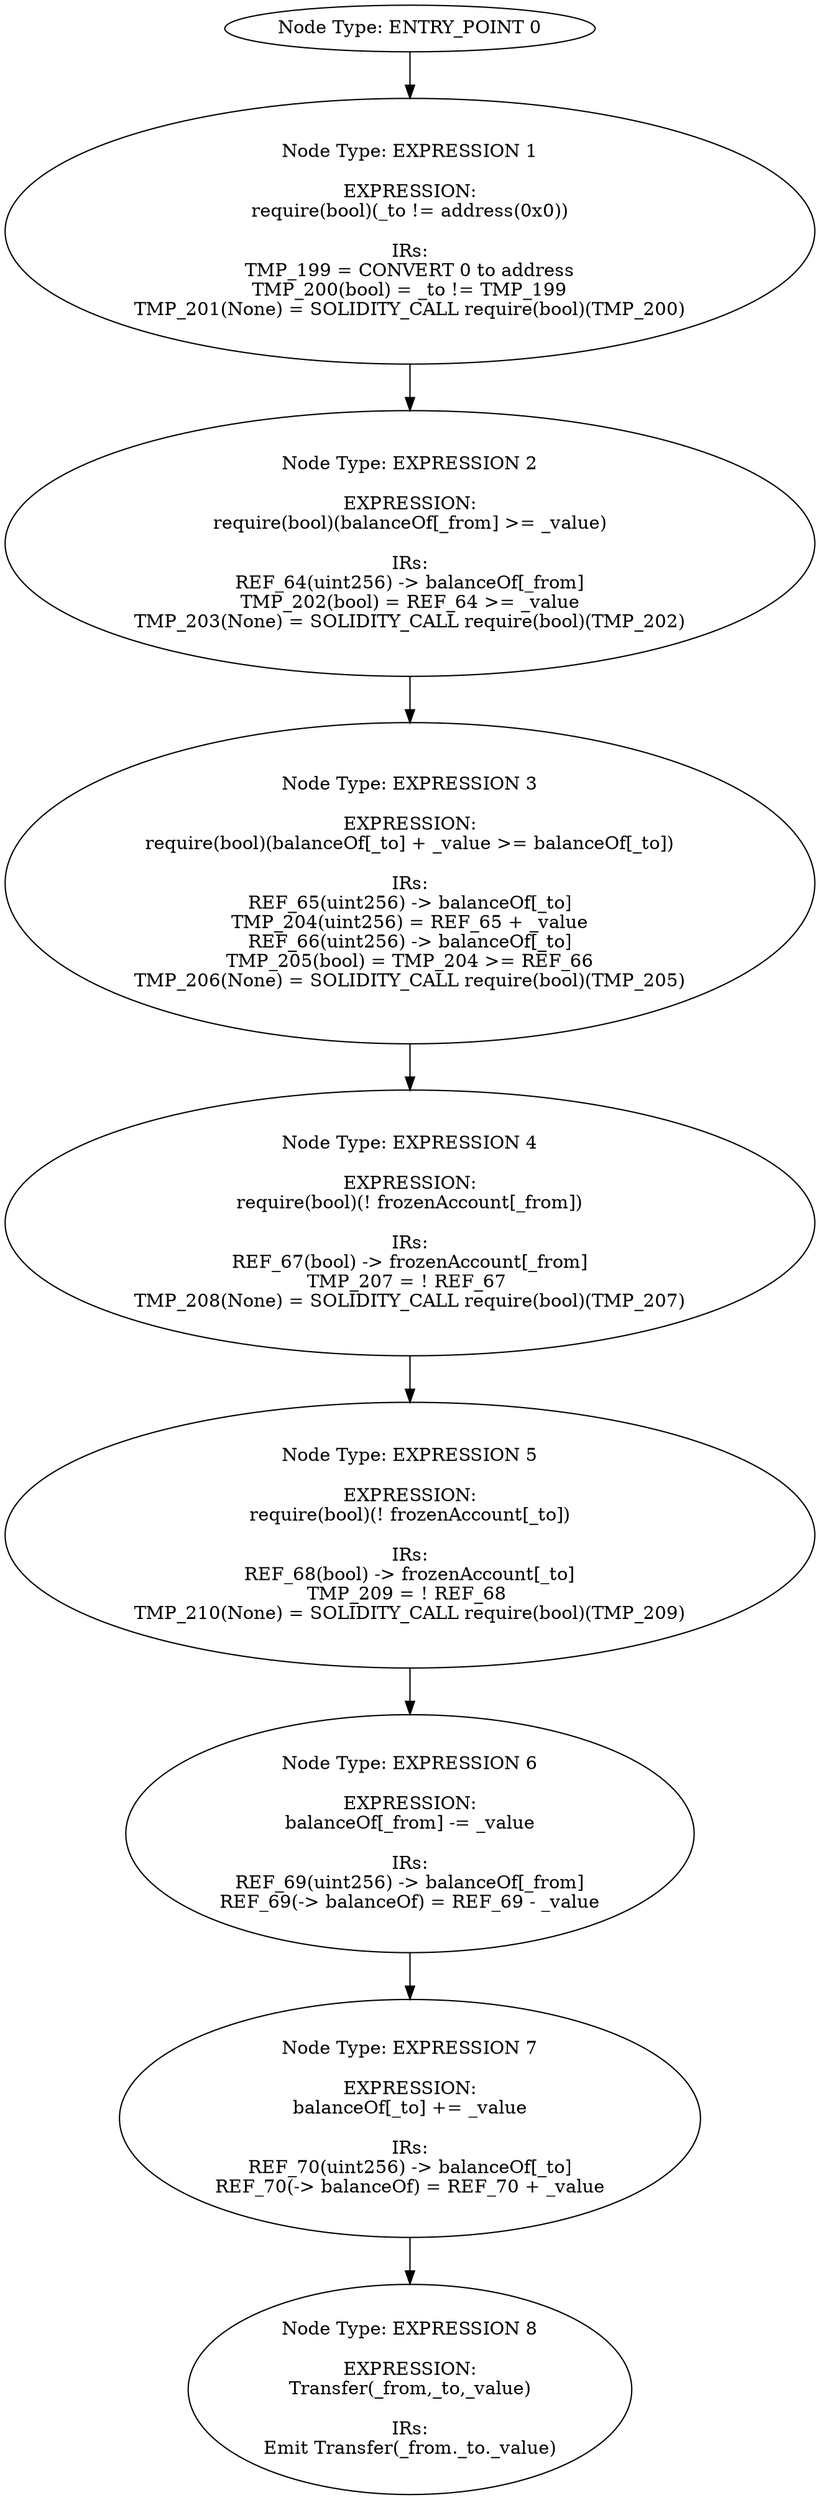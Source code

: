 digraph{
0[label="Node Type: ENTRY_POINT 0
"];
0->1;
1[label="Node Type: EXPRESSION 1

EXPRESSION:
require(bool)(_to != address(0x0))

IRs:
TMP_199 = CONVERT 0 to address
TMP_200(bool) = _to != TMP_199
TMP_201(None) = SOLIDITY_CALL require(bool)(TMP_200)"];
1->2;
2[label="Node Type: EXPRESSION 2

EXPRESSION:
require(bool)(balanceOf[_from] >= _value)

IRs:
REF_64(uint256) -> balanceOf[_from]
TMP_202(bool) = REF_64 >= _value
TMP_203(None) = SOLIDITY_CALL require(bool)(TMP_202)"];
2->3;
3[label="Node Type: EXPRESSION 3

EXPRESSION:
require(bool)(balanceOf[_to] + _value >= balanceOf[_to])

IRs:
REF_65(uint256) -> balanceOf[_to]
TMP_204(uint256) = REF_65 + _value
REF_66(uint256) -> balanceOf[_to]
TMP_205(bool) = TMP_204 >= REF_66
TMP_206(None) = SOLIDITY_CALL require(bool)(TMP_205)"];
3->4;
4[label="Node Type: EXPRESSION 4

EXPRESSION:
require(bool)(! frozenAccount[_from])

IRs:
REF_67(bool) -> frozenAccount[_from]
TMP_207 = ! REF_67 
TMP_208(None) = SOLIDITY_CALL require(bool)(TMP_207)"];
4->5;
5[label="Node Type: EXPRESSION 5

EXPRESSION:
require(bool)(! frozenAccount[_to])

IRs:
REF_68(bool) -> frozenAccount[_to]
TMP_209 = ! REF_68 
TMP_210(None) = SOLIDITY_CALL require(bool)(TMP_209)"];
5->6;
6[label="Node Type: EXPRESSION 6

EXPRESSION:
balanceOf[_from] -= _value

IRs:
REF_69(uint256) -> balanceOf[_from]
REF_69(-> balanceOf) = REF_69 - _value"];
6->7;
7[label="Node Type: EXPRESSION 7

EXPRESSION:
balanceOf[_to] += _value

IRs:
REF_70(uint256) -> balanceOf[_to]
REF_70(-> balanceOf) = REF_70 + _value"];
7->8;
8[label="Node Type: EXPRESSION 8

EXPRESSION:
Transfer(_from,_to,_value)

IRs:
Emit Transfer(_from._to._value)"];
}
